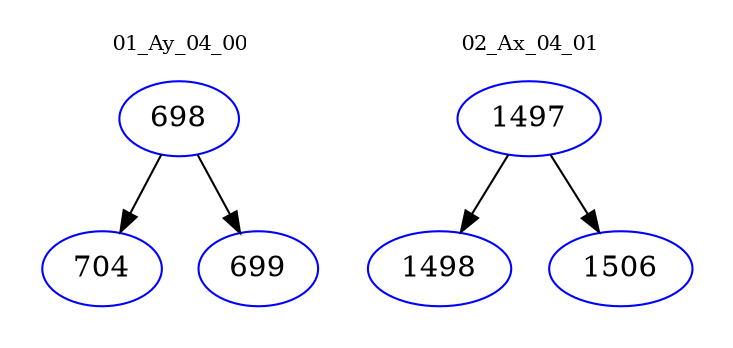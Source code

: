 digraph{
subgraph cluster_0 {
color = white
label = "01_Ay_04_00";
fontsize=10;
T0_698 [label="698", color="blue"]
T0_698 -> T0_704 [color="black"]
T0_704 [label="704", color="blue"]
T0_698 -> T0_699 [color="black"]
T0_699 [label="699", color="blue"]
}
subgraph cluster_1 {
color = white
label = "02_Ax_04_01";
fontsize=10;
T1_1497 [label="1497", color="blue"]
T1_1497 -> T1_1498 [color="black"]
T1_1498 [label="1498", color="blue"]
T1_1497 -> T1_1506 [color="black"]
T1_1506 [label="1506", color="blue"]
}
}
